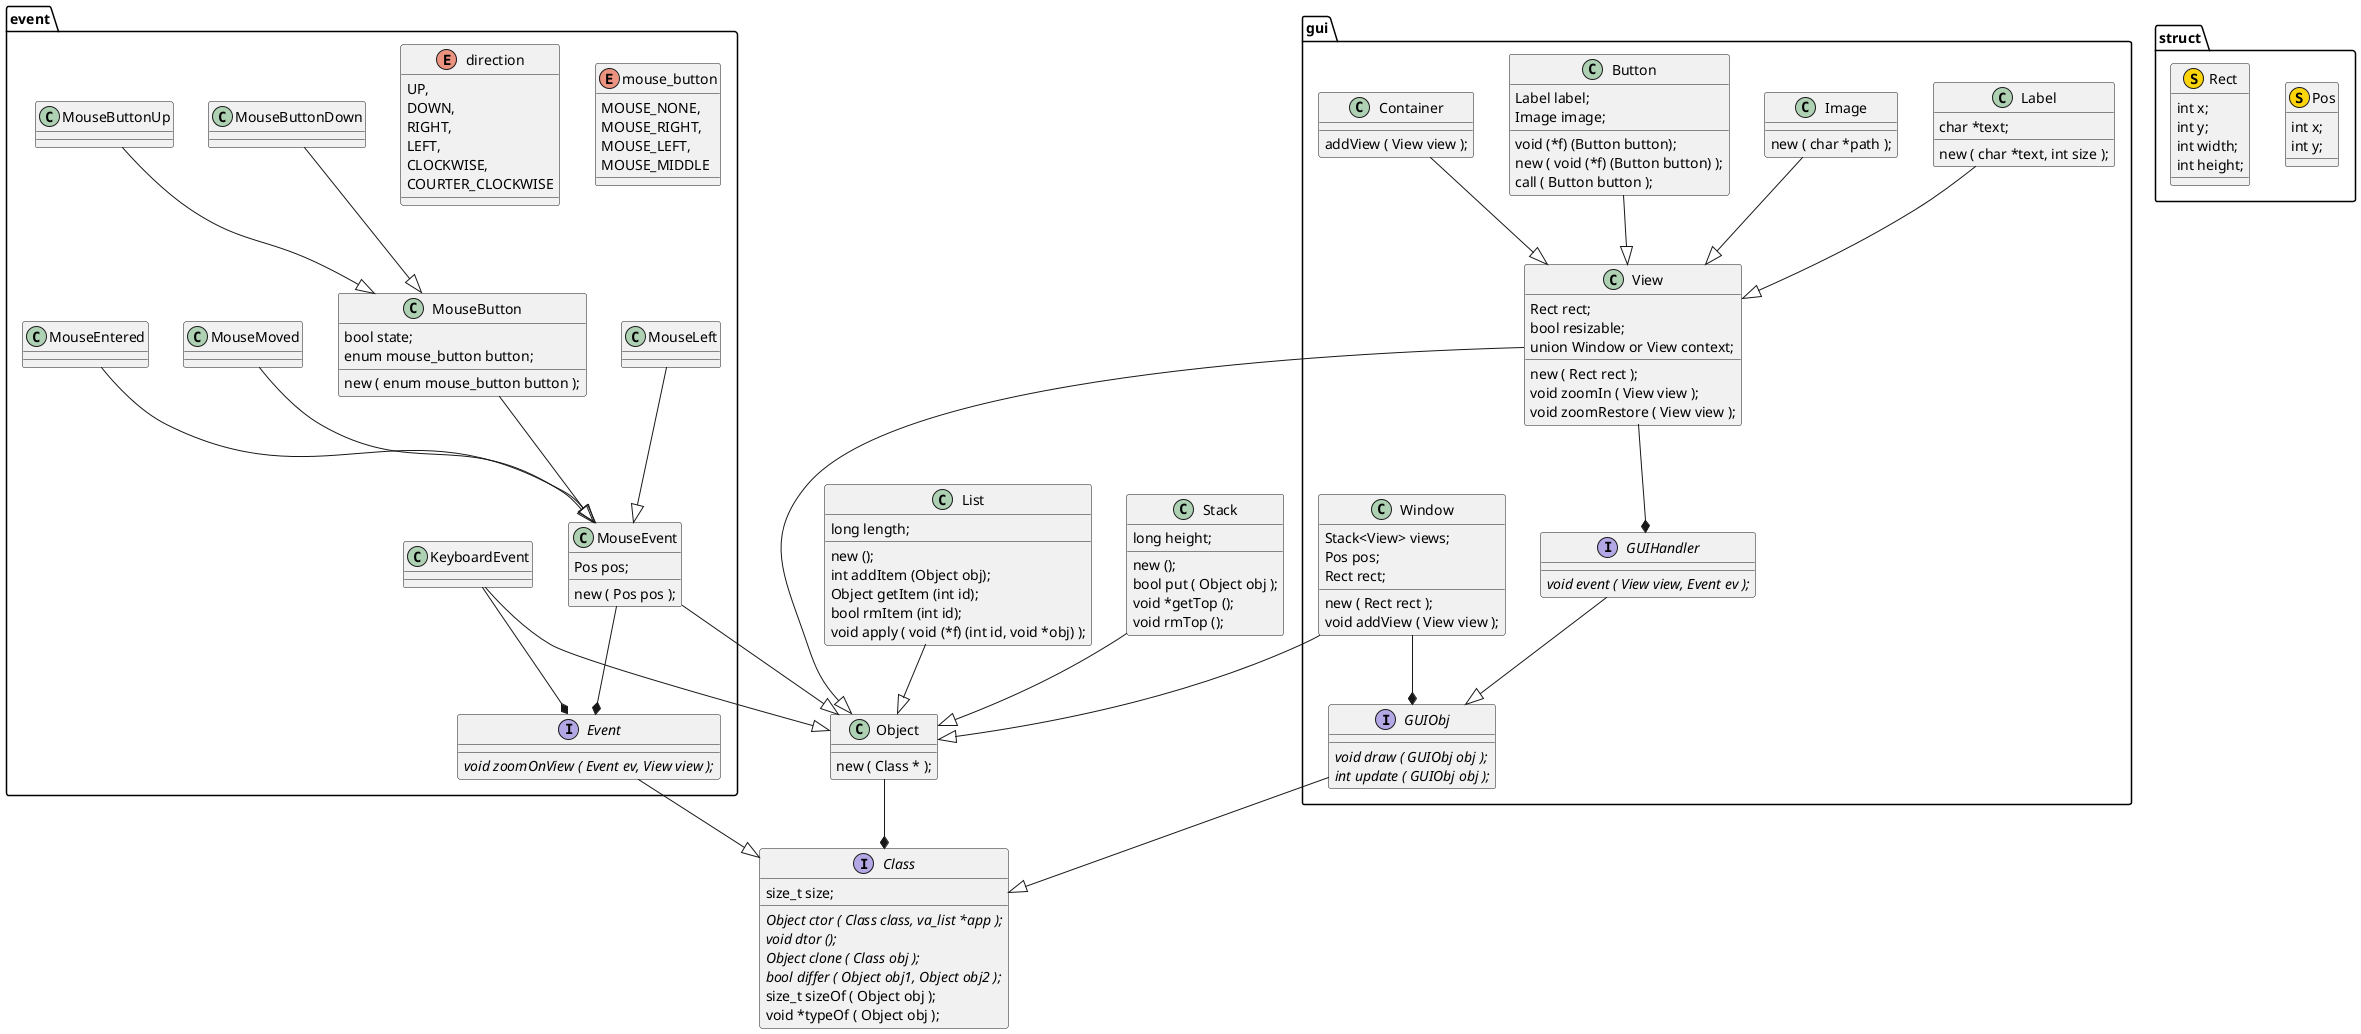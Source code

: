 @startuml
'scale 2.0

'skinparam handwritten true
skinparam defaultFontName Monospace
skinparam classFontSize 18
skinparam defaultFontSize 14

package "struct" {
	class Pos <<(S,#fcd40a)>> {
		int x;
		int y;
	}
	class Rect <<(S,#fcd40a)>> {
		int x;
		int y;
		int width;
		int height;
	}
}

interface Class {
	size_t size;
	{abstract} Object ctor ( Class class, va_list *app );
	{abstract} void dtor ();
	{abstract} Object clone ( Class obj );
	{abstract} bool differ ( Object obj1, Object obj2 );
	size_t sizeOf ( Object obj );
	void *typeOf ( Object obj );
}

class Object {
	new ( Class * );
}
class List {
	long length;
	new ();
	int addItem (Object obj);
	Object getItem (int id);
	bool rmItem (int id);
	void apply ( void (*f) (int id, void *obj) );
}
class Stack {
	long height;
	new ();
	bool put ( Object obj );
	void *getTop ();
	void rmTop ();
}

package event {
	enum mouse_button {
		MOUSE_NONE,
		MOUSE_RIGHT,
		MOUSE_LEFT,
		MOUSE_MIDDLE
	}
	enum direction {
		UP,
		DOWN,
		RIGHT,
		LEFT,
		CLOCKWISE,
		COURTER_CLOCKWISE
	}
	interface Event {
		{abstract} void zoomOnView ( Event ev, View view );
	}
	class MouseEvent {
		Pos pos;
		new ( Pos pos );
	}
	class MouseMoved {
	}
	class MouseEntered {
	}
	class MouseLeft {
	}
	class MouseButton {
		bool state;
		enum mouse_button button;
		new ( enum mouse_button button );
	}
	class MouseButtonDown {
	}
	class MouseButtonUp {
	}
	class KeyboardEvent {
	}
}
package gui {
	interface GUIObj {
		{abstract} void draw ( GUIObj obj );
		{abstract} int update ( GUIObj obj );
	}
	interface GUIHandler {
		{abstract} void event ( View view, Event ev );
	}
	class Window {
		Stack<View> views;
		Pos pos;
		Rect rect;
		new ( Rect rect );
		void addView ( View view );
	}
	class View {
		Rect rect;
		bool resizable;
		union Window or View context;
		new ( Rect rect );
		void zoomIn ( View view );
		void zoomRestore ( View view );
	}
	class Label {
		char *text;
		new ( char *text, int size );
	}
	class Image {
		new ( char *path );
	}
	class Button {
		Label label;
		Image image;
		void (*f) (Button button);
		new ( void (*f) (Button button) );
		call ( Button button );
	}
	class Container {
		addView ( View view );
	}
}

Object --* Class

List --|> Object
Stack --|> Object

GUIObj --|> Class
GUIHandler --|> GUIObj

Event --|> Class
MouseEvent --* Event
KeyboardEvent --* Event
MouseEvent --|> Object
KeyboardEvent --|> Object

MouseMoved --|> MouseEvent
MouseEntered --|> MouseEvent
MouseLeft --|> MouseEvent
MouseButton --|> MouseEvent
MouseButtonDown --|>MouseButton
MouseButtonUp --|>MouseButton

Window --* GUIObj
Window --|> Object
View --* GUIHandler
View --|> Object

Container	--|> View

Label --|> View
Button --|> View
Image --|> View

@enduml
